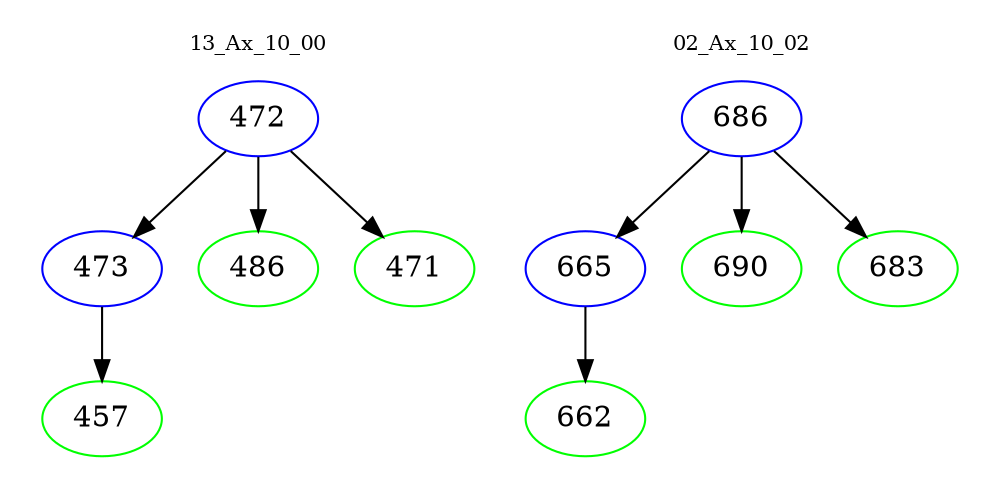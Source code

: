 digraph{
subgraph cluster_0 {
color = white
label = "13_Ax_10_00";
fontsize=10;
T0_472 [label="472", color="blue"]
T0_472 -> T0_473 [color="black"]
T0_473 [label="473", color="blue"]
T0_473 -> T0_457 [color="black"]
T0_457 [label="457", color="green"]
T0_472 -> T0_486 [color="black"]
T0_486 [label="486", color="green"]
T0_472 -> T0_471 [color="black"]
T0_471 [label="471", color="green"]
}
subgraph cluster_1 {
color = white
label = "02_Ax_10_02";
fontsize=10;
T1_686 [label="686", color="blue"]
T1_686 -> T1_665 [color="black"]
T1_665 [label="665", color="blue"]
T1_665 -> T1_662 [color="black"]
T1_662 [label="662", color="green"]
T1_686 -> T1_690 [color="black"]
T1_690 [label="690", color="green"]
T1_686 -> T1_683 [color="black"]
T1_683 [label="683", color="green"]
}
}
